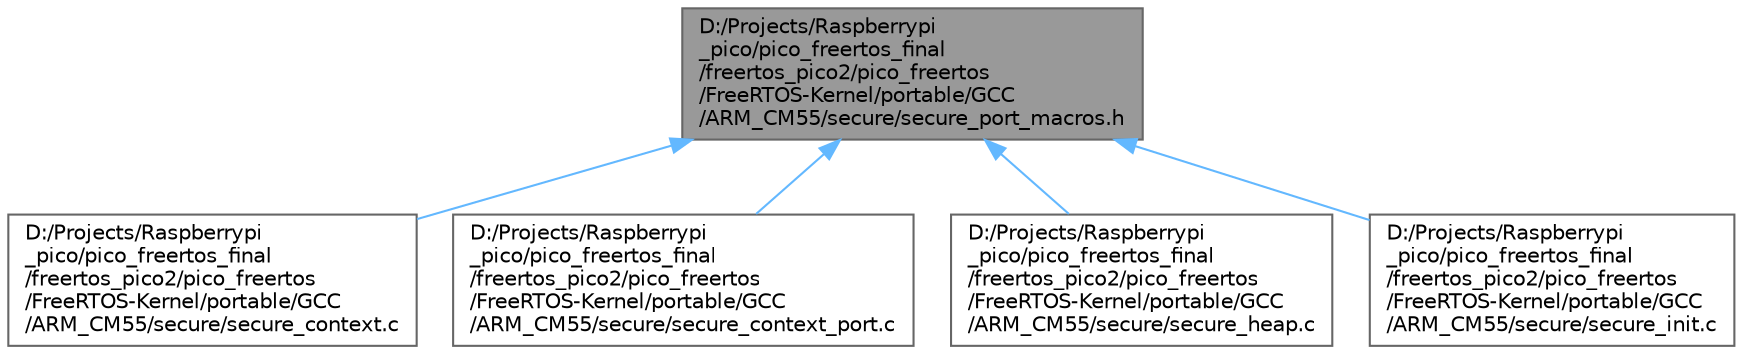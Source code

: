 digraph "D:/Projects/Raspberrypi_pico/pico_freertos_final/freertos_pico2/pico_freertos/FreeRTOS-Kernel/portable/GCC/ARM_CM55/secure/secure_port_macros.h"
{
 // LATEX_PDF_SIZE
  bgcolor="transparent";
  edge [fontname=Helvetica,fontsize=10,labelfontname=Helvetica,labelfontsize=10];
  node [fontname=Helvetica,fontsize=10,shape=box,height=0.2,width=0.4];
  Node1 [id="Node000001",label="D:/Projects/Raspberrypi\l_pico/pico_freertos_final\l/freertos_pico2/pico_freertos\l/FreeRTOS-Kernel/portable/GCC\l/ARM_CM55/secure/secure_port_macros.h",height=0.2,width=0.4,color="gray40", fillcolor="grey60", style="filled", fontcolor="black",tooltip=" "];
  Node1 -> Node2 [id="edge5_Node000001_Node000002",dir="back",color="steelblue1",style="solid",tooltip=" "];
  Node2 [id="Node000002",label="D:/Projects/Raspberrypi\l_pico/pico_freertos_final\l/freertos_pico2/pico_freertos\l/FreeRTOS-Kernel/portable/GCC\l/ARM_CM55/secure/secure_context.c",height=0.2,width=0.4,color="grey40", fillcolor="white", style="filled",URL="$_g_c_c_2_a_r_m___c_m55_2secure_2secure__context_8c.html",tooltip=" "];
  Node1 -> Node3 [id="edge6_Node000001_Node000003",dir="back",color="steelblue1",style="solid",tooltip=" "];
  Node3 [id="Node000003",label="D:/Projects/Raspberrypi\l_pico/pico_freertos_final\l/freertos_pico2/pico_freertos\l/FreeRTOS-Kernel/portable/GCC\l/ARM_CM55/secure/secure_context_port.c",height=0.2,width=0.4,color="grey40", fillcolor="white", style="filled",URL="$_g_c_c_2_a_r_m___c_m55_2secure_2secure__context__port_8c.html",tooltip=" "];
  Node1 -> Node4 [id="edge7_Node000001_Node000004",dir="back",color="steelblue1",style="solid",tooltip=" "];
  Node4 [id="Node000004",label="D:/Projects/Raspberrypi\l_pico/pico_freertos_final\l/freertos_pico2/pico_freertos\l/FreeRTOS-Kernel/portable/GCC\l/ARM_CM55/secure/secure_heap.c",height=0.2,width=0.4,color="grey40", fillcolor="white", style="filled",URL="$_g_c_c_2_a_r_m___c_m55_2secure_2secure__heap_8c.html",tooltip=" "];
  Node1 -> Node5 [id="edge8_Node000001_Node000005",dir="back",color="steelblue1",style="solid",tooltip=" "];
  Node5 [id="Node000005",label="D:/Projects/Raspberrypi\l_pico/pico_freertos_final\l/freertos_pico2/pico_freertos\l/FreeRTOS-Kernel/portable/GCC\l/ARM_CM55/secure/secure_init.c",height=0.2,width=0.4,color="grey40", fillcolor="white", style="filled",URL="$_g_c_c_2_a_r_m___c_m55_2secure_2secure__init_8c.html",tooltip=" "];
}
